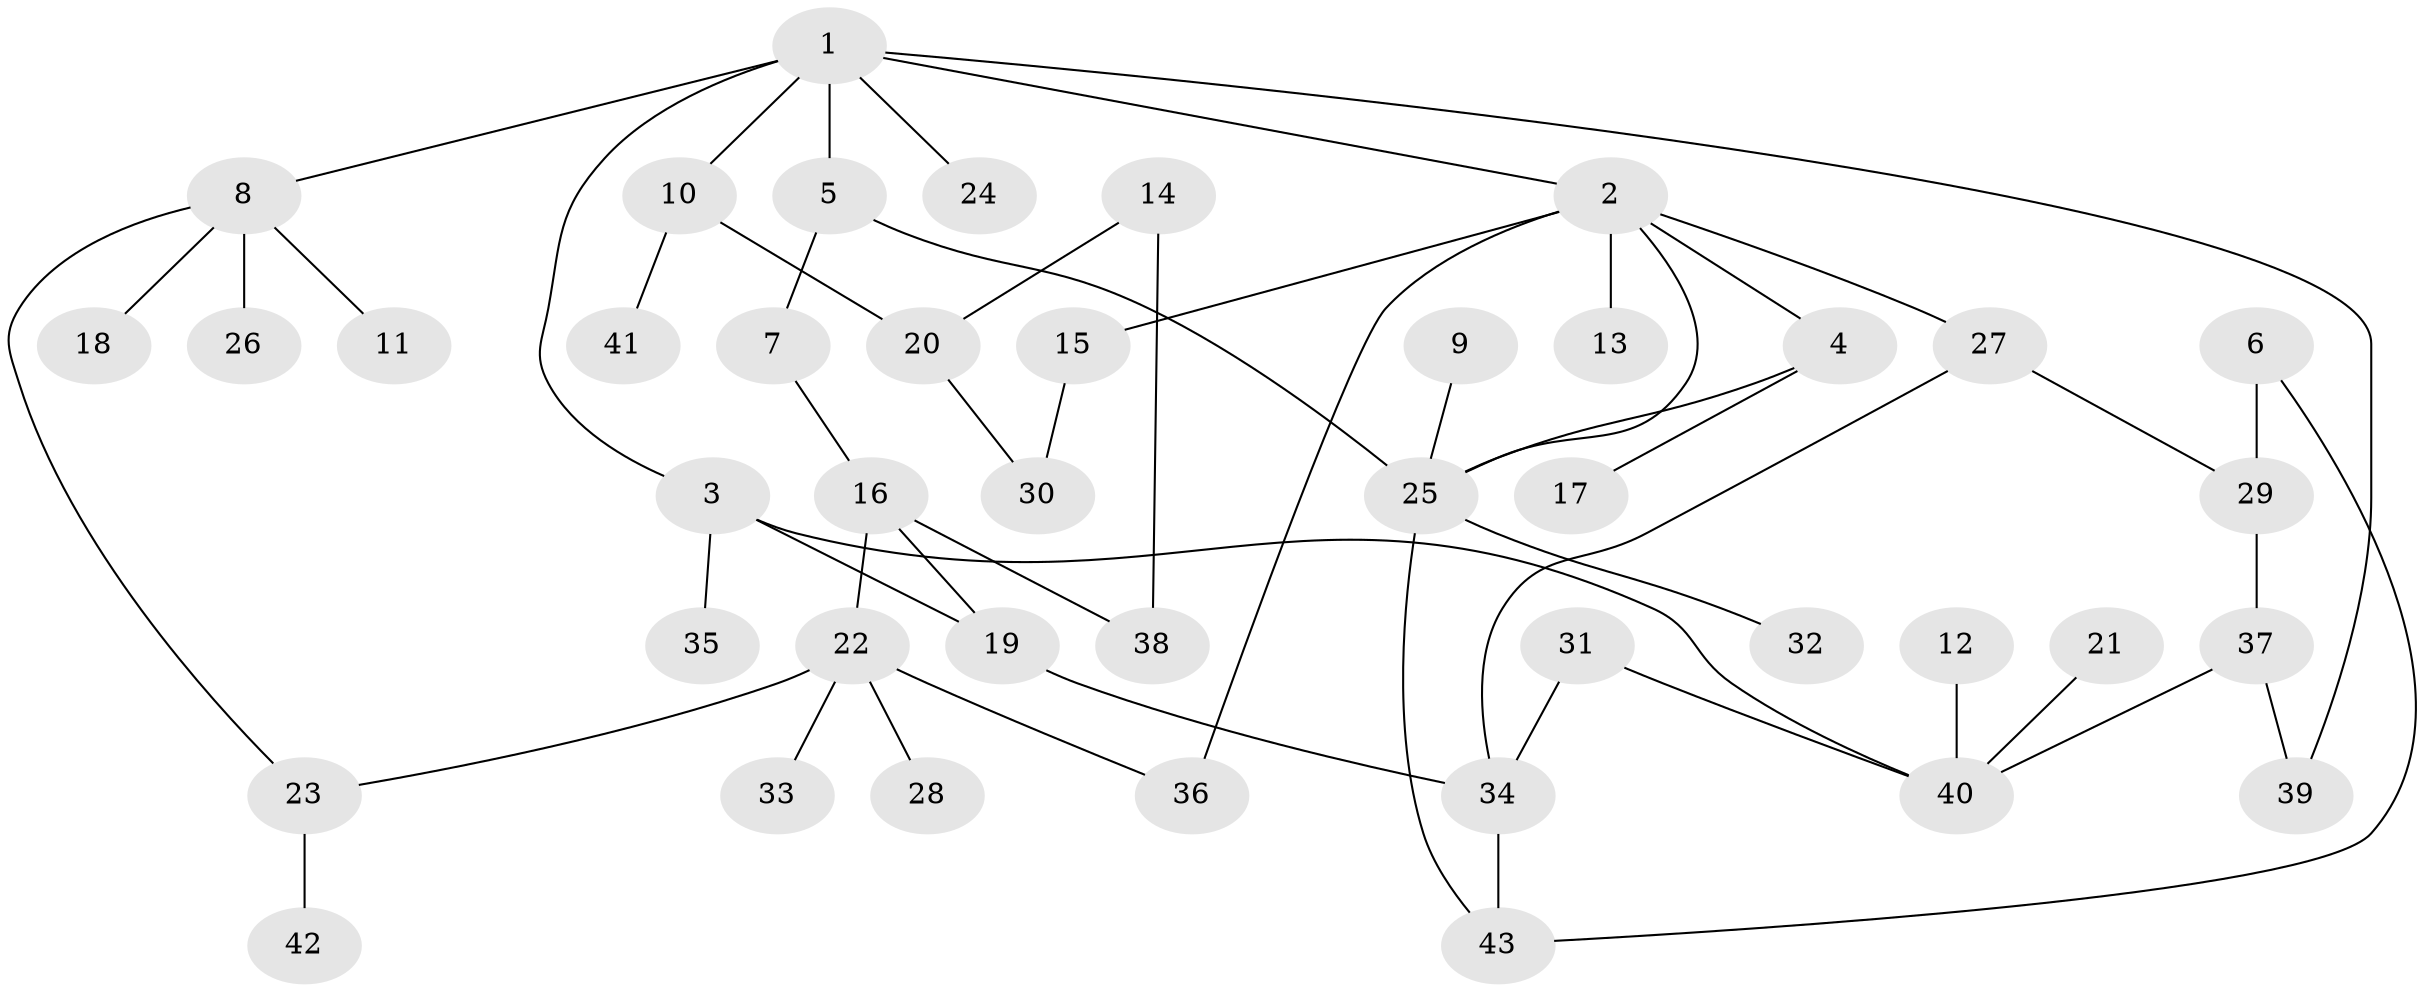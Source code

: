 // original degree distribution, {4: 0.12941176470588237, 3: 0.12941176470588237, 5: 0.058823529411764705, 2: 0.3411764705882353, 1: 0.32941176470588235, 6: 0.011764705882352941}
// Generated by graph-tools (version 1.1) at 2025/49/03/09/25 03:49:16]
// undirected, 43 vertices, 55 edges
graph export_dot {
graph [start="1"]
  node [color=gray90,style=filled];
  1;
  2;
  3;
  4;
  5;
  6;
  7;
  8;
  9;
  10;
  11;
  12;
  13;
  14;
  15;
  16;
  17;
  18;
  19;
  20;
  21;
  22;
  23;
  24;
  25;
  26;
  27;
  28;
  29;
  30;
  31;
  32;
  33;
  34;
  35;
  36;
  37;
  38;
  39;
  40;
  41;
  42;
  43;
  1 -- 2 [weight=1.0];
  1 -- 3 [weight=1.0];
  1 -- 5 [weight=1.0];
  1 -- 8 [weight=1.0];
  1 -- 10 [weight=1.0];
  1 -- 24 [weight=1.0];
  1 -- 39 [weight=1.0];
  2 -- 4 [weight=1.0];
  2 -- 13 [weight=1.0];
  2 -- 15 [weight=1.0];
  2 -- 25 [weight=1.0];
  2 -- 27 [weight=1.0];
  2 -- 36 [weight=1.0];
  3 -- 19 [weight=1.0];
  3 -- 35 [weight=1.0];
  3 -- 40 [weight=1.0];
  4 -- 17 [weight=1.0];
  4 -- 25 [weight=1.0];
  5 -- 7 [weight=1.0];
  5 -- 25 [weight=1.0];
  6 -- 29 [weight=1.0];
  6 -- 43 [weight=1.0];
  7 -- 16 [weight=1.0];
  8 -- 11 [weight=1.0];
  8 -- 18 [weight=1.0];
  8 -- 23 [weight=1.0];
  8 -- 26 [weight=1.0];
  9 -- 25 [weight=1.0];
  10 -- 20 [weight=1.0];
  10 -- 41 [weight=1.0];
  12 -- 40 [weight=1.0];
  14 -- 20 [weight=1.0];
  14 -- 38 [weight=1.0];
  15 -- 30 [weight=1.0];
  16 -- 19 [weight=1.0];
  16 -- 22 [weight=1.0];
  16 -- 38 [weight=1.0];
  19 -- 34 [weight=1.0];
  20 -- 30 [weight=1.0];
  21 -- 40 [weight=1.0];
  22 -- 23 [weight=1.0];
  22 -- 28 [weight=1.0];
  22 -- 33 [weight=1.0];
  22 -- 36 [weight=1.0];
  23 -- 42 [weight=1.0];
  25 -- 32 [weight=1.0];
  25 -- 43 [weight=1.0];
  27 -- 29 [weight=1.0];
  27 -- 34 [weight=1.0];
  29 -- 37 [weight=1.0];
  31 -- 34 [weight=1.0];
  31 -- 40 [weight=1.0];
  34 -- 43 [weight=1.0];
  37 -- 39 [weight=1.0];
  37 -- 40 [weight=1.0];
}
